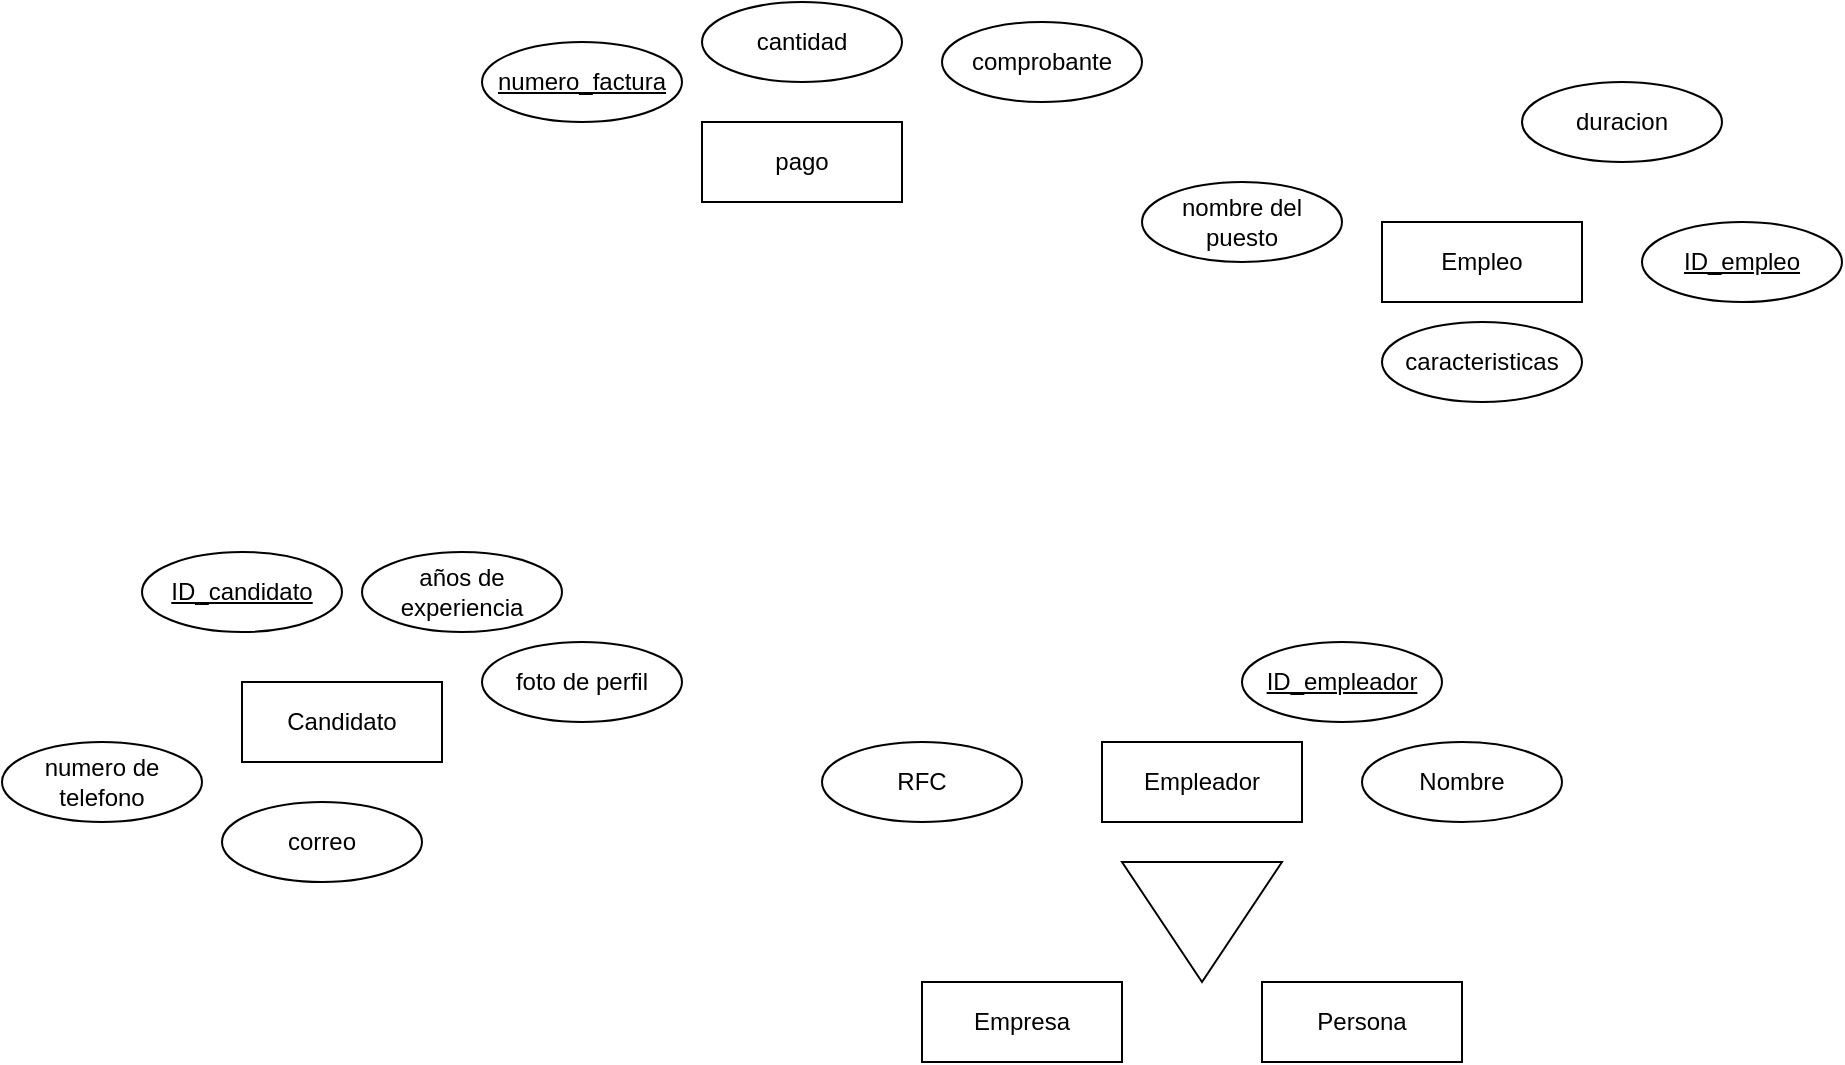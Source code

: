 <mxfile version="21.1.2" type="github">
  <diagram name="Página-1" id="vT6C2PI068epoJccIRs5">
    <mxGraphModel dx="2164" dy="595" grid="1" gridSize="10" guides="1" tooltips="1" connect="1" arrows="1" fold="1" page="1" pageScale="1" pageWidth="1169" pageHeight="827" math="0" shadow="0">
      <root>
        <mxCell id="0" />
        <mxCell id="1" parent="0" />
        <mxCell id="R1lPGfA7pthubSJhBOLm-3" value="Candidato" style="whiteSpace=wrap;html=1;align=center;" parent="1" vertex="1">
          <mxGeometry x="-950" y="460" width="100" height="40" as="geometry" />
        </mxCell>
        <mxCell id="R1lPGfA7pthubSJhBOLm-4" value="Empleo" style="whiteSpace=wrap;html=1;align=center;" parent="1" vertex="1">
          <mxGeometry x="-380" y="230" width="100" height="40" as="geometry" />
        </mxCell>
        <mxCell id="R1lPGfA7pthubSJhBOLm-6" value="Empleador" style="whiteSpace=wrap;html=1;align=center;" parent="1" vertex="1">
          <mxGeometry x="-520" y="490" width="100" height="40" as="geometry" />
        </mxCell>
        <mxCell id="R1lPGfA7pthubSJhBOLm-7" value="Empresa" style="whiteSpace=wrap;html=1;align=center;" parent="1" vertex="1">
          <mxGeometry x="-610" y="610" width="100" height="40" as="geometry" />
        </mxCell>
        <mxCell id="R1lPGfA7pthubSJhBOLm-8" value="Persona" style="whiteSpace=wrap;html=1;align=center;" parent="1" vertex="1">
          <mxGeometry x="-440" y="610" width="100" height="40" as="geometry" />
        </mxCell>
        <mxCell id="R1lPGfA7pthubSJhBOLm-9" value="" style="triangle;whiteSpace=wrap;html=1;rotation=90;" parent="1" vertex="1">
          <mxGeometry x="-500" y="540" width="60" height="80" as="geometry" />
        </mxCell>
        <mxCell id="R1lPGfA7pthubSJhBOLm-10" value="RFC" style="ellipse;whiteSpace=wrap;html=1;align=center;" parent="1" vertex="1">
          <mxGeometry x="-660" y="490" width="100" height="40" as="geometry" />
        </mxCell>
        <mxCell id="R1lPGfA7pthubSJhBOLm-11" value="Nombre" style="ellipse;whiteSpace=wrap;html=1;align=center;" parent="1" vertex="1">
          <mxGeometry x="-390" y="490" width="100" height="40" as="geometry" />
        </mxCell>
        <mxCell id="h0BoNwNPt8mU9W3nCbxn-2" value="ID_candidato" style="ellipse;whiteSpace=wrap;html=1;align=center;fontStyle=4;" vertex="1" parent="1">
          <mxGeometry x="-1000" y="395" width="100" height="40" as="geometry" />
        </mxCell>
        <mxCell id="h0BoNwNPt8mU9W3nCbxn-3" value="ID_empleador" style="ellipse;whiteSpace=wrap;html=1;align=center;fontStyle=4;" vertex="1" parent="1">
          <mxGeometry x="-450" y="440" width="100" height="40" as="geometry" />
        </mxCell>
        <mxCell id="h0BoNwNPt8mU9W3nCbxn-4" value="ID_empleo" style="ellipse;whiteSpace=wrap;html=1;align=center;fontStyle=4;" vertex="1" parent="1">
          <mxGeometry x="-250" y="230" width="100" height="40" as="geometry" />
        </mxCell>
        <mxCell id="h0BoNwNPt8mU9W3nCbxn-5" value="caracteristicas" style="ellipse;whiteSpace=wrap;html=1;align=center;" vertex="1" parent="1">
          <mxGeometry x="-380" y="280" width="100" height="40" as="geometry" />
        </mxCell>
        <mxCell id="h0BoNwNPt8mU9W3nCbxn-6" value="pago" style="whiteSpace=wrap;html=1;align=center;" vertex="1" parent="1">
          <mxGeometry x="-720" y="180" width="100" height="40" as="geometry" />
        </mxCell>
        <mxCell id="h0BoNwNPt8mU9W3nCbxn-7" value="cantidad" style="ellipse;whiteSpace=wrap;html=1;align=center;" vertex="1" parent="1">
          <mxGeometry x="-720" y="120" width="100" height="40" as="geometry" />
        </mxCell>
        <mxCell id="h0BoNwNPt8mU9W3nCbxn-8" value="numero_factura" style="ellipse;whiteSpace=wrap;html=1;align=center;fontStyle=4;" vertex="1" parent="1">
          <mxGeometry x="-830" y="140" width="100" height="40" as="geometry" />
        </mxCell>
        <mxCell id="h0BoNwNPt8mU9W3nCbxn-9" value="años de experiencia" style="ellipse;whiteSpace=wrap;html=1;align=center;" vertex="1" parent="1">
          <mxGeometry x="-890" y="395" width="100" height="40" as="geometry" />
        </mxCell>
        <mxCell id="h0BoNwNPt8mU9W3nCbxn-10" value="numero de telefono" style="ellipse;whiteSpace=wrap;html=1;align=center;" vertex="1" parent="1">
          <mxGeometry x="-1070" y="490" width="100" height="40" as="geometry" />
        </mxCell>
        <mxCell id="h0BoNwNPt8mU9W3nCbxn-11" value="correo" style="ellipse;whiteSpace=wrap;html=1;align=center;" vertex="1" parent="1">
          <mxGeometry x="-960" y="520" width="100" height="40" as="geometry" />
        </mxCell>
        <mxCell id="h0BoNwNPt8mU9W3nCbxn-12" value="foto de perfil" style="ellipse;whiteSpace=wrap;html=1;align=center;" vertex="1" parent="1">
          <mxGeometry x="-830" y="440" width="100" height="40" as="geometry" />
        </mxCell>
        <mxCell id="h0BoNwNPt8mU9W3nCbxn-13" value="comprobante" style="ellipse;whiteSpace=wrap;html=1;align=center;" vertex="1" parent="1">
          <mxGeometry x="-600" y="130" width="100" height="40" as="geometry" />
        </mxCell>
        <mxCell id="h0BoNwNPt8mU9W3nCbxn-14" value="duracion" style="ellipse;whiteSpace=wrap;html=1;align=center;" vertex="1" parent="1">
          <mxGeometry x="-310" y="160" width="100" height="40" as="geometry" />
        </mxCell>
        <mxCell id="h0BoNwNPt8mU9W3nCbxn-15" value="nombre del puesto" style="ellipse;whiteSpace=wrap;html=1;align=center;" vertex="1" parent="1">
          <mxGeometry x="-500" y="210" width="100" height="40" as="geometry" />
        </mxCell>
      </root>
    </mxGraphModel>
  </diagram>
</mxfile>
